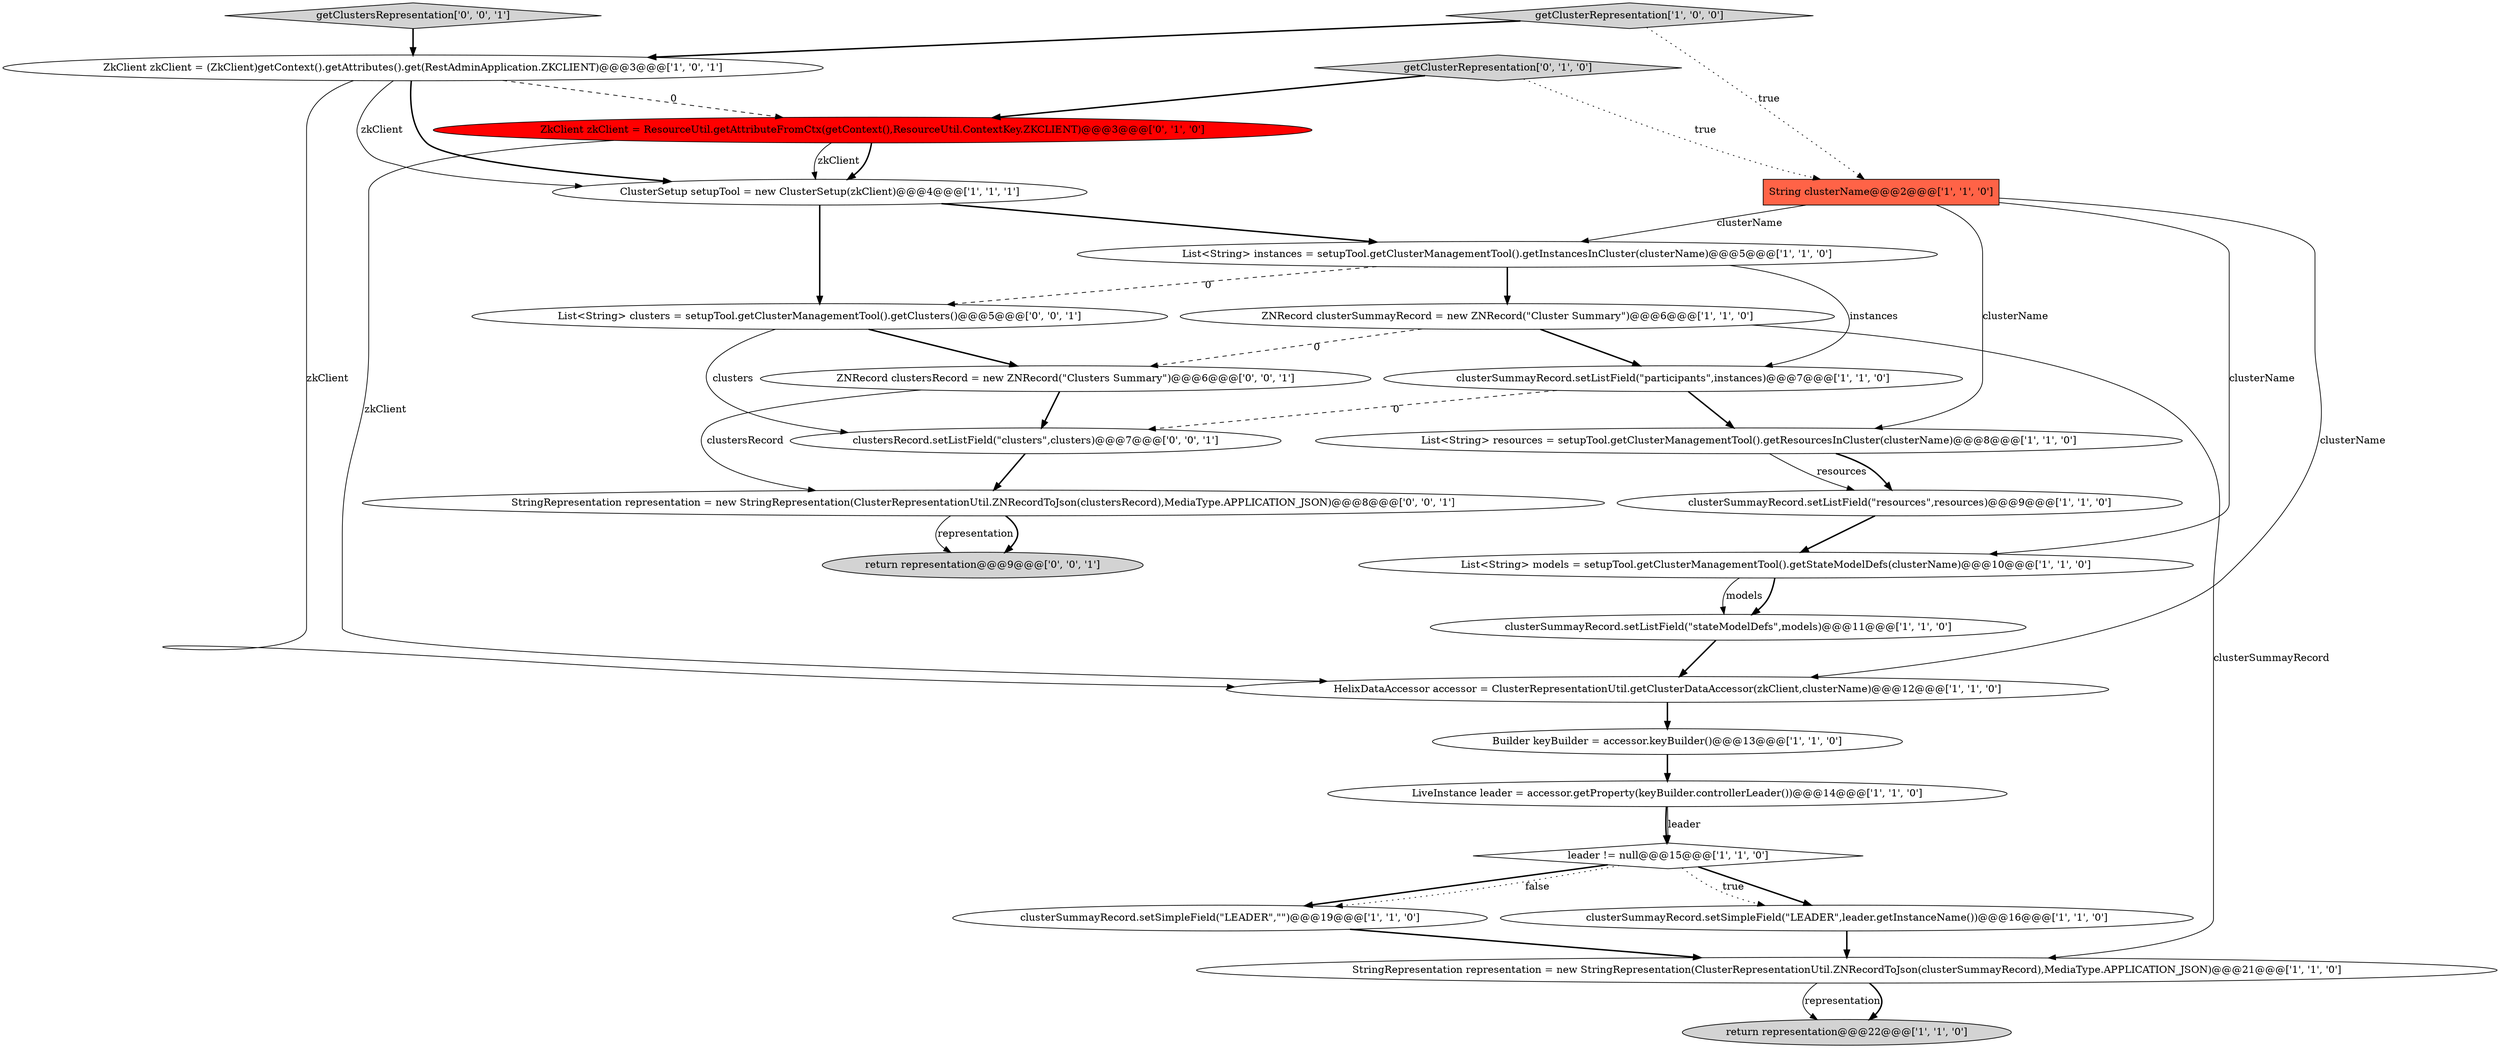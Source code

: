 digraph {
14 [style = filled, label = "getClusterRepresentation['1', '0', '0']", fillcolor = lightgray, shape = diamond image = "AAA0AAABBB1BBB"];
6 [style = filled, label = "List<String> resources = setupTool.getClusterManagementTool().getResourcesInCluster(clusterName)@@@8@@@['1', '1', '0']", fillcolor = white, shape = ellipse image = "AAA0AAABBB1BBB"];
13 [style = filled, label = "clusterSummayRecord.setListField(\"participants\",instances)@@@7@@@['1', '1', '0']", fillcolor = white, shape = ellipse image = "AAA0AAABBB1BBB"];
21 [style = filled, label = "clustersRecord.setListField(\"clusters\",clusters)@@@7@@@['0', '0', '1']", fillcolor = white, shape = ellipse image = "AAA0AAABBB3BBB"];
10 [style = filled, label = "clusterSummayRecord.setSimpleField(\"LEADER\",leader.getInstanceName())@@@16@@@['1', '1', '0']", fillcolor = white, shape = ellipse image = "AAA0AAABBB1BBB"];
7 [style = filled, label = "clusterSummayRecord.setListField(\"stateModelDefs\",models)@@@11@@@['1', '1', '0']", fillcolor = white, shape = ellipse image = "AAA0AAABBB1BBB"];
3 [style = filled, label = "Builder keyBuilder = accessor.keyBuilder()@@@13@@@['1', '1', '0']", fillcolor = white, shape = ellipse image = "AAA0AAABBB1BBB"];
2 [style = filled, label = "clusterSummayRecord.setListField(\"resources\",resources)@@@9@@@['1', '1', '0']", fillcolor = white, shape = ellipse image = "AAA0AAABBB1BBB"];
23 [style = filled, label = "StringRepresentation representation = new StringRepresentation(ClusterRepresentationUtil.ZNRecordToJson(clustersRecord),MediaType.APPLICATION_JSON)@@@8@@@['0', '0', '1']", fillcolor = white, shape = ellipse image = "AAA0AAABBB3BBB"];
16 [style = filled, label = "leader != null@@@15@@@['1', '1', '0']", fillcolor = white, shape = diamond image = "AAA0AAABBB1BBB"];
4 [style = filled, label = "return representation@@@22@@@['1', '1', '0']", fillcolor = lightgray, shape = ellipse image = "AAA0AAABBB1BBB"];
20 [style = filled, label = "getClusterRepresentation['0', '1', '0']", fillcolor = lightgray, shape = diamond image = "AAA0AAABBB2BBB"];
22 [style = filled, label = "List<String> clusters = setupTool.getClusterManagementTool().getClusters()@@@5@@@['0', '0', '1']", fillcolor = white, shape = ellipse image = "AAA0AAABBB3BBB"];
18 [style = filled, label = "HelixDataAccessor accessor = ClusterRepresentationUtil.getClusterDataAccessor(zkClient,clusterName)@@@12@@@['1', '1', '0']", fillcolor = white, shape = ellipse image = "AAA0AAABBB1BBB"];
26 [style = filled, label = "getClustersRepresentation['0', '0', '1']", fillcolor = lightgray, shape = diamond image = "AAA0AAABBB3BBB"];
1 [style = filled, label = "ClusterSetup setupTool = new ClusterSetup(zkClient)@@@4@@@['1', '1', '1']", fillcolor = white, shape = ellipse image = "AAA0AAABBB1BBB"];
12 [style = filled, label = "clusterSummayRecord.setSimpleField(\"LEADER\",\"\")@@@19@@@['1', '1', '0']", fillcolor = white, shape = ellipse image = "AAA0AAABBB1BBB"];
15 [style = filled, label = "List<String> models = setupTool.getClusterManagementTool().getStateModelDefs(clusterName)@@@10@@@['1', '1', '0']", fillcolor = white, shape = ellipse image = "AAA0AAABBB1BBB"];
9 [style = filled, label = "ZNRecord clusterSummayRecord = new ZNRecord(\"Cluster Summary\")@@@6@@@['1', '1', '0']", fillcolor = white, shape = ellipse image = "AAA0AAABBB1BBB"];
24 [style = filled, label = "ZNRecord clustersRecord = new ZNRecord(\"Clusters Summary\")@@@6@@@['0', '0', '1']", fillcolor = white, shape = ellipse image = "AAA0AAABBB3BBB"];
25 [style = filled, label = "return representation@@@9@@@['0', '0', '1']", fillcolor = lightgray, shape = ellipse image = "AAA0AAABBB3BBB"];
17 [style = filled, label = "StringRepresentation representation = new StringRepresentation(ClusterRepresentationUtil.ZNRecordToJson(clusterSummayRecord),MediaType.APPLICATION_JSON)@@@21@@@['1', '1', '0']", fillcolor = white, shape = ellipse image = "AAA0AAABBB1BBB"];
8 [style = filled, label = "List<String> instances = setupTool.getClusterManagementTool().getInstancesInCluster(clusterName)@@@5@@@['1', '1', '0']", fillcolor = white, shape = ellipse image = "AAA0AAABBB1BBB"];
0 [style = filled, label = "String clusterName@@@2@@@['1', '1', '0']", fillcolor = tomato, shape = box image = "AAA0AAABBB1BBB"];
19 [style = filled, label = "ZkClient zkClient = ResourceUtil.getAttributeFromCtx(getContext(),ResourceUtil.ContextKey.ZKCLIENT)@@@3@@@['0', '1', '0']", fillcolor = red, shape = ellipse image = "AAA1AAABBB2BBB"];
5 [style = filled, label = "ZkClient zkClient = (ZkClient)getContext().getAttributes().get(RestAdminApplication.ZKCLIENT)@@@3@@@['1', '0', '1']", fillcolor = white, shape = ellipse image = "AAA0AAABBB1BBB"];
11 [style = filled, label = "LiveInstance leader = accessor.getProperty(keyBuilder.controllerLeader())@@@14@@@['1', '1', '0']", fillcolor = white, shape = ellipse image = "AAA0AAABBB1BBB"];
11->16 [style = bold, label=""];
5->1 [style = solid, label="zkClient"];
24->23 [style = solid, label="clustersRecord"];
18->3 [style = bold, label=""];
23->25 [style = bold, label=""];
0->6 [style = solid, label="clusterName"];
1->8 [style = bold, label=""];
15->7 [style = bold, label=""];
9->17 [style = solid, label="clusterSummayRecord"];
14->0 [style = dotted, label="true"];
9->24 [style = dashed, label="0"];
16->10 [style = bold, label=""];
26->5 [style = bold, label=""];
20->0 [style = dotted, label="true"];
12->17 [style = bold, label=""];
14->5 [style = bold, label=""];
3->11 [style = bold, label=""];
6->2 [style = solid, label="resources"];
10->17 [style = bold, label=""];
16->10 [style = dotted, label="true"];
8->13 [style = solid, label="instances"];
5->18 [style = solid, label="zkClient"];
6->2 [style = bold, label=""];
1->22 [style = bold, label=""];
8->22 [style = dashed, label="0"];
22->21 [style = solid, label="clusters"];
23->25 [style = solid, label="representation"];
5->1 [style = bold, label=""];
11->16 [style = solid, label="leader"];
19->1 [style = bold, label=""];
13->21 [style = dashed, label="0"];
0->18 [style = solid, label="clusterName"];
24->21 [style = bold, label=""];
19->1 [style = solid, label="zkClient"];
0->15 [style = solid, label="clusterName"];
15->7 [style = solid, label="models"];
2->15 [style = bold, label=""];
8->9 [style = bold, label=""];
7->18 [style = bold, label=""];
22->24 [style = bold, label=""];
13->6 [style = bold, label=""];
20->19 [style = bold, label=""];
17->4 [style = solid, label="representation"];
5->19 [style = dashed, label="0"];
19->18 [style = solid, label="zkClient"];
16->12 [style = bold, label=""];
16->12 [style = dotted, label="false"];
17->4 [style = bold, label=""];
9->13 [style = bold, label=""];
21->23 [style = bold, label=""];
0->8 [style = solid, label="clusterName"];
}
